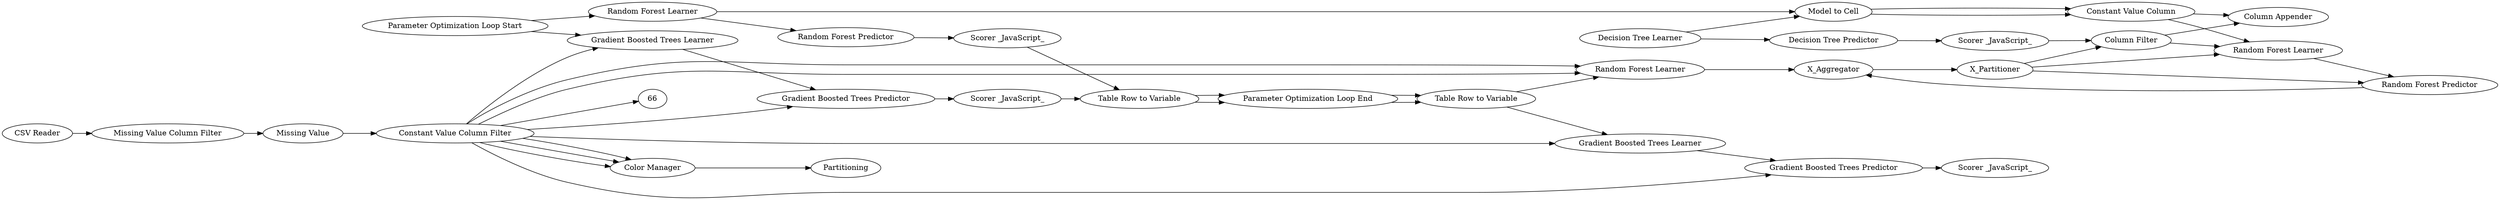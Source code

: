 digraph {
	39 [label="Gradient Boosted Trees Learner"]
	41 [label="Scorer _JavaScript_"]
	42 [label="Table Row to Variable"]
	43 [label="Parameter Optimization Loop Start"]
	44 [label="Parameter Optimization Loop End"]
	45 [label="Gradient Boosted Trees Predictor"]
	46 [label="Table Row to Variable"]
	47 [label="Gradient Boosted Trees Predictor"]
	48 [label="Gradient Boosted Trees Learner"]
	49 [label="Scorer _JavaScript_"]
	1 [label="CSV Reader"]
	53 [label="Missing Value"]
	54 [label="Constant Value Column Filter"]
	55 [label="Missing Value Column Filter"]
	10 [label=Partitioning]
	24 [label="Color Manager"]
	11 [label="Decision Tree Learner"]
	15 [label="Decision Tree Predictor"]
	27 [label="Scorer _JavaScript_"]
	28 [label="Model to Cell"]
	29 [label="Constant Value Column"]
	30 [label="Column Filter"]
	31 [label="Column Appender"]
	28 [label="Model to Cell"]
	29 [label="Constant Value Column"]
	30 [label="Column Filter"]
	42 [label="Table Row to Variable"]
	43 [label="Parameter Optimization Loop Start"]
	44 [label="Parameter Optimization Loop End"]
	46 [label="Table Row to Variable"]
	58 [label="Random Forest Learner"]
	59 [label="Random Forest Predictor"]
	60 [label="Scorer _JavaScript_"]
	61 [label="Random Forest Learner"]
	62 [label="Random Forest Predictor"]
	63 [label="Scorer _JavaScript_"]
	64 [label="Column Appender"]
	62 [label=X_Aggregator]
	63 [label=X_Partitioner]
	64 [label="Random Forest Learner"]
	65 [label="Random Forest Predictor"]
	53 -> 54
	55 -> 53
	24 -> 10
	1 -> 55
	54 -> 24
	11 -> 15
	11 -> 28
	15 -> 27
	27 -> 30
	28 -> 29
	29 -> 31
	30 -> 31
	28 -> 29
	29 -> 64
	30 -> 64
	42 -> 44
	43 -> 58
	44 -> 46
	46 -> 61
	58 -> 59
	58 -> 28
	59 -> 60
	60 -> 42
	61 -> 62
	62 -> 63
	63 -> 30
	63 -> 65
	63 -> 64
	64 -> 65
	65 -> 62
	39 -> 45
	41 -> 42
	42 -> 44
	43 -> 39
	44 -> 46
	45 -> 41
	46 -> 48
	47 -> 49
	48 -> 47
	54 -> 24
	54 -> 24
	54 -> 61
	54 -> 61
	54 -> 48
	54 -> 45
	54 -> 47
	54 -> 39
	54 -> 66
	rankdir=LR
}
